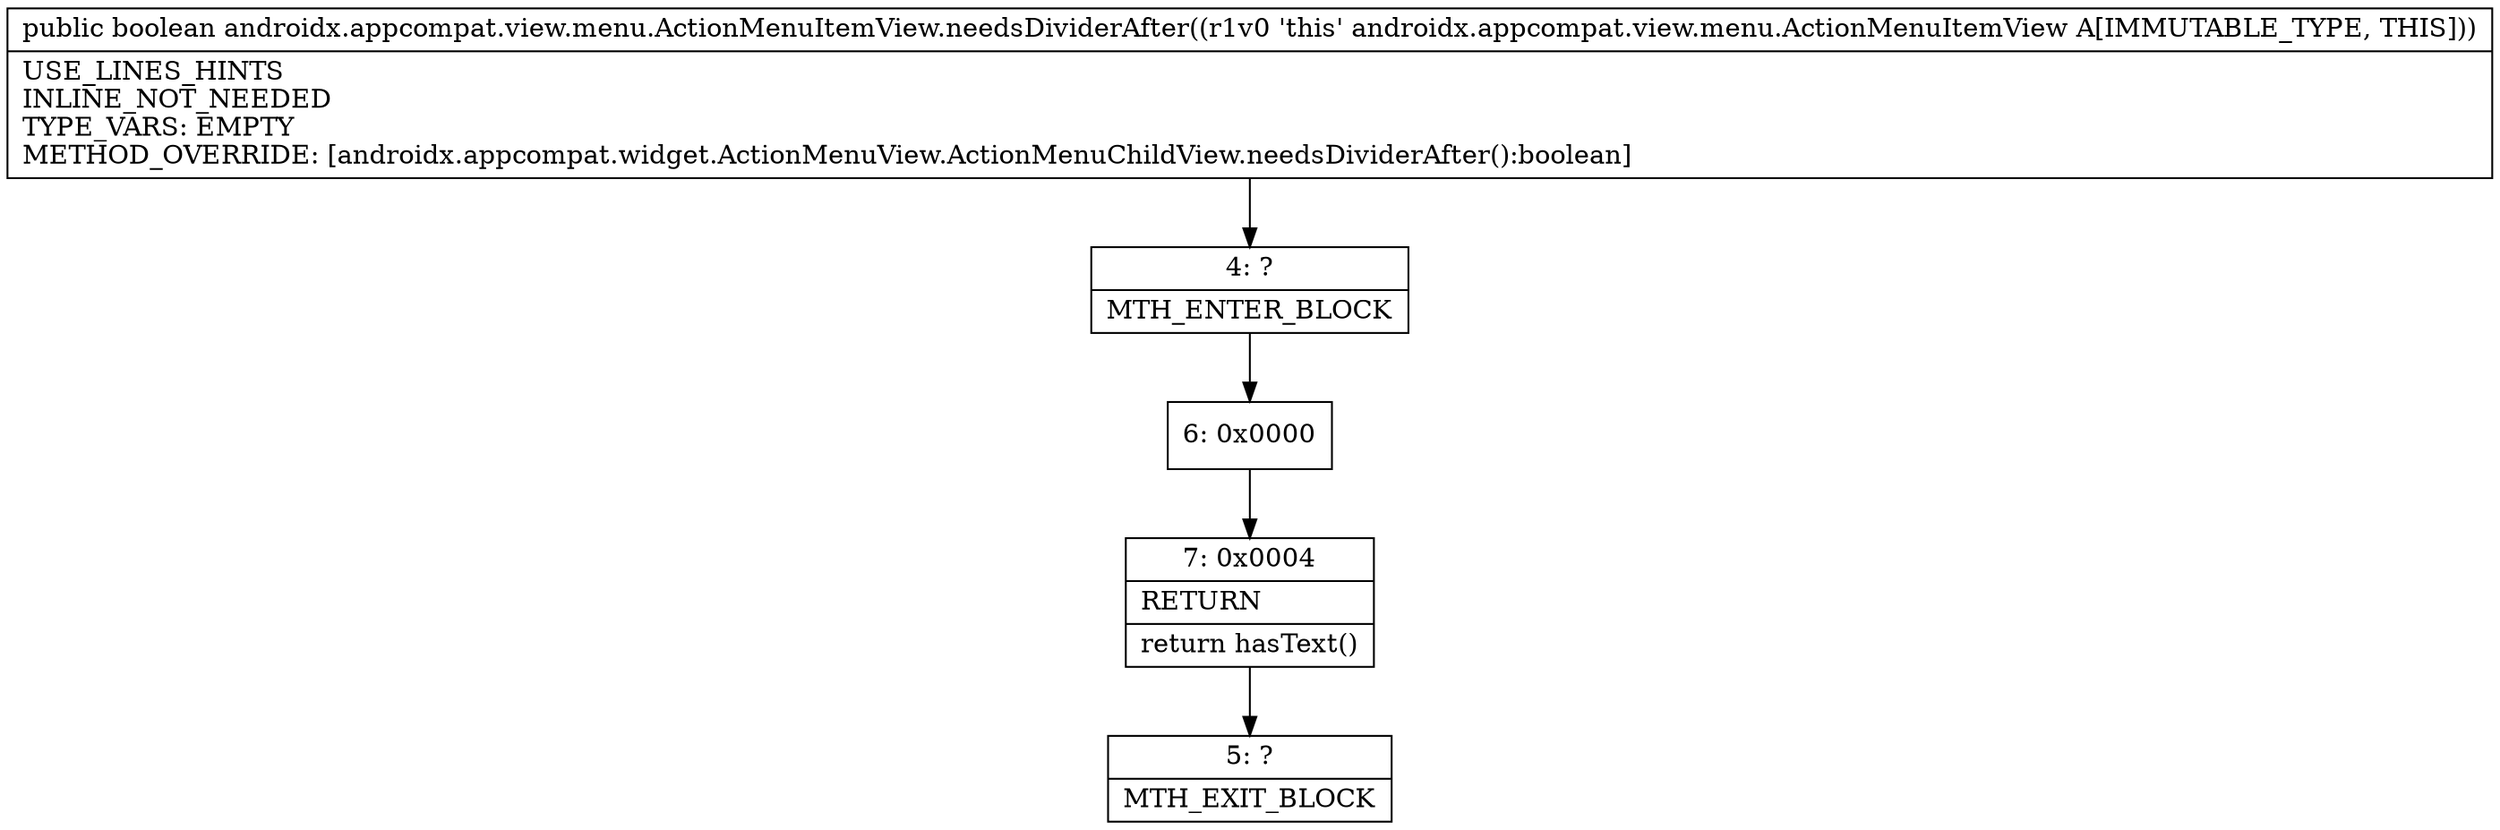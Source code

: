 digraph "CFG forandroidx.appcompat.view.menu.ActionMenuItemView.needsDividerAfter()Z" {
Node_4 [shape=record,label="{4\:\ ?|MTH_ENTER_BLOCK\l}"];
Node_6 [shape=record,label="{6\:\ 0x0000}"];
Node_7 [shape=record,label="{7\:\ 0x0004|RETURN\l|return hasText()\l}"];
Node_5 [shape=record,label="{5\:\ ?|MTH_EXIT_BLOCK\l}"];
MethodNode[shape=record,label="{public boolean androidx.appcompat.view.menu.ActionMenuItemView.needsDividerAfter((r1v0 'this' androidx.appcompat.view.menu.ActionMenuItemView A[IMMUTABLE_TYPE, THIS]))  | USE_LINES_HINTS\lINLINE_NOT_NEEDED\lTYPE_VARS: EMPTY\lMETHOD_OVERRIDE: [androidx.appcompat.widget.ActionMenuView.ActionMenuChildView.needsDividerAfter():boolean]\l}"];
MethodNode -> Node_4;Node_4 -> Node_6;
Node_6 -> Node_7;
Node_7 -> Node_5;
}

